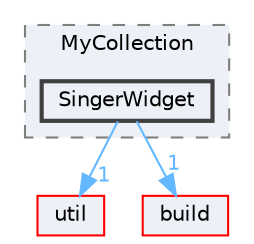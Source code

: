 digraph "SingerWidget"
{
 // LATEX_PDF_SIZE
  bgcolor="transparent";
  edge [fontname=Helvetica,fontsize=10,labelfontname=Helvetica,labelfontsize=10];
  node [fontname=Helvetica,fontsize=10,shape=box,height=0.2,width=0.4];
  compound=true
  subgraph clusterdir_87eb179773b3d8c39433553c95fc0b36 {
    graph [ bgcolor="#edf0f7", pencolor="grey50", label="MyCollection", fontname=Helvetica,fontsize=10 style="filled,dashed", URL="dir_87eb179773b3d8c39433553c95fc0b36.html",tooltip=""]
  dir_985c672742190dd7a03ac7b5b02d19a4 [label="SingerWidget", fillcolor="#edf0f7", color="grey25", style="filled,bold", URL="dir_985c672742190dd7a03ac7b5b02d19a4.html",tooltip=""];
  }
  dir_23ec12649285f9fabf3a6b7380226c28 [label="util", fillcolor="#edf0f7", color="red", style="filled", URL="dir_23ec12649285f9fabf3a6b7380226c28.html",tooltip=""];
  dir_4fef79e7177ba769987a8da36c892c5f [label="build", fillcolor="#edf0f7", color="red", style="filled", URL="dir_4fef79e7177ba769987a8da36c892c5f.html",tooltip=""];
  dir_985c672742190dd7a03ac7b5b02d19a4->dir_23ec12649285f9fabf3a6b7380226c28 [headlabel="1", labeldistance=1.5 headhref="dir_000323_000357.html" href="dir_000323_000357.html" color="steelblue1" fontcolor="steelblue1"];
  dir_985c672742190dd7a03ac7b5b02d19a4->dir_4fef79e7177ba769987a8da36c892c5f [headlabel="1", labeldistance=1.5 headhref="dir_000323_000041.html" href="dir_000323_000041.html" color="steelblue1" fontcolor="steelblue1"];
}

